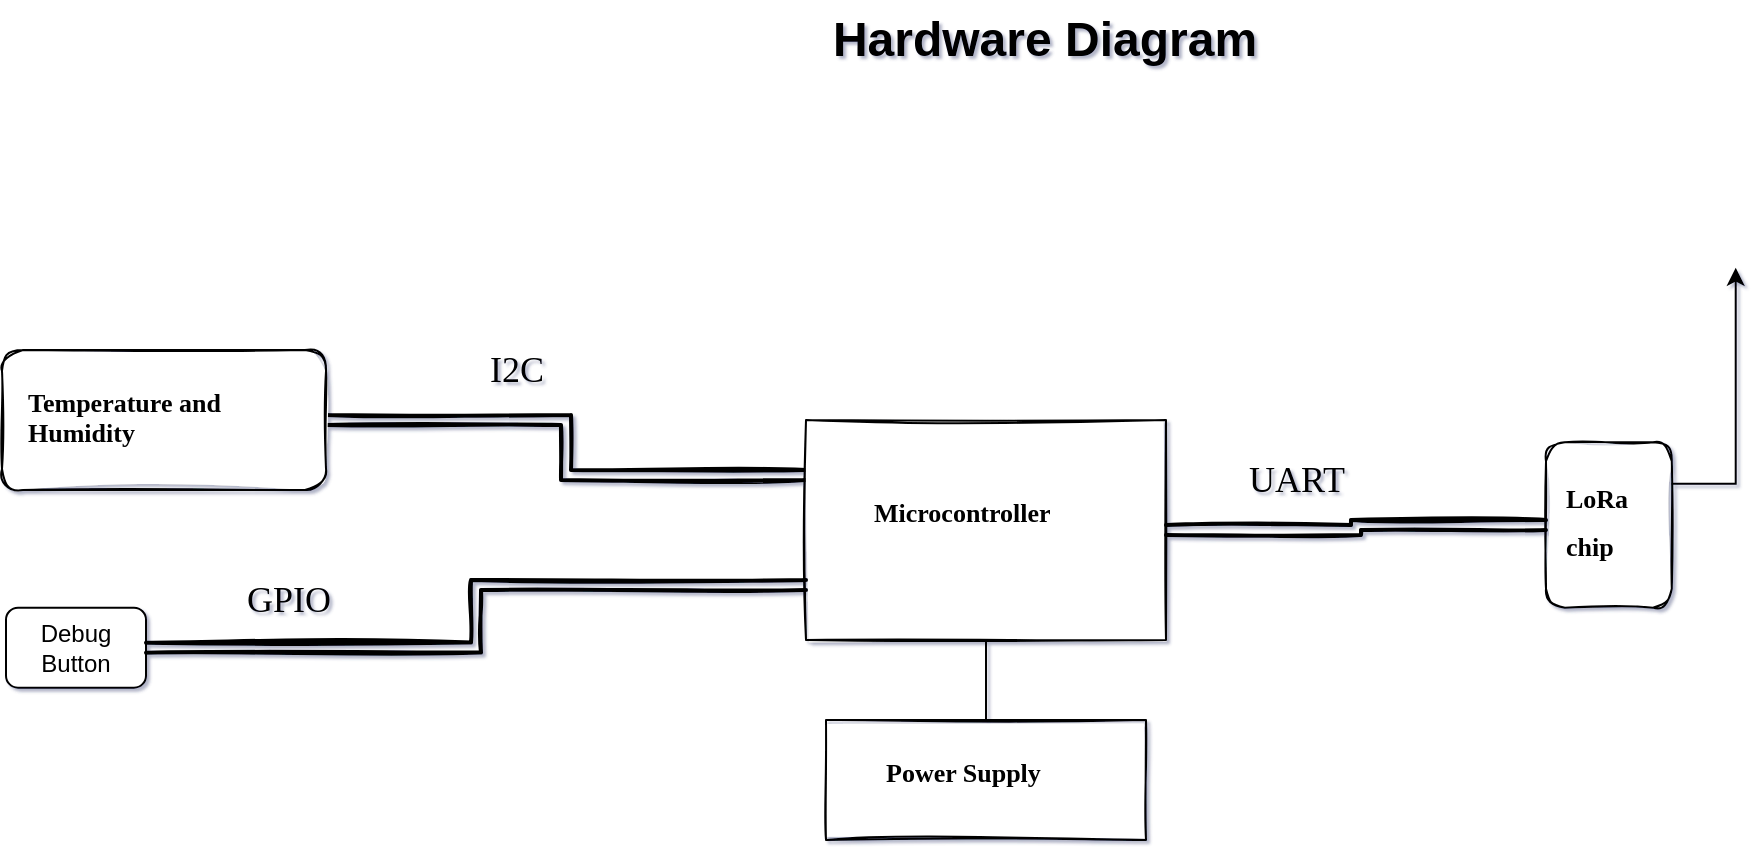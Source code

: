 <mxfile version="17.4.2" type="device"><diagram name="Page-1" id="74b105a0-9070-1c63-61bc-23e55f88626e"><mxGraphModel dx="3031.5" dy="652" grid="1" gridSize="10" guides="1" tooltips="1" connect="1" arrows="1" fold="1" page="1" pageScale="1.5" pageWidth="1169" pageHeight="826" background="none" math="0" shadow="1"><root><mxCell id="0" style=";html=1;"/><mxCell id="1" style=";html=1;" parent="0"/><mxCell id="10b056a9c633e61c-30" value="Hardware Diagram" style="text;strokeColor=none;fillColor=none;html=1;fontSize=24;fontStyle=1;verticalAlign=middle;align=center;sketch=1;" parent="1" vertex="1"><mxGeometry x="-976.5" y="20" width="230" height="40" as="geometry"/></mxCell><mxCell id="D7arR272FUeZ5KxwCnJ4-37" style="edgeStyle=orthogonalEdgeStyle;shape=link;rounded=0;sketch=1;orthogonalLoop=1;jettySize=auto;html=1;exitX=1;exitY=0.5;exitDx=0;exitDy=0;entryX=0;entryY=0.25;entryDx=0;entryDy=0;fontFamily=Comic Sans MS;fontSize=13;strokeColor=default;strokeWidth=2;" parent="1" source="Zv5B4RZl4uu3PfgBXF20-2" target="Zv5B4RZl4uu3PfgBXF20-6" edge="1"><mxGeometry relative="1" as="geometry"/></mxCell><mxCell id="Zv5B4RZl4uu3PfgBXF20-6" value="" style="rounded=0;whiteSpace=wrap;html=1;sketch=1;" parent="1" vertex="1"><mxGeometry x="-980" y="230" width="180" height="110" as="geometry"/></mxCell><mxCell id="D7arR272FUeZ5KxwCnJ4-29" value="&lt;h1 style=&quot;font-size: 13px&quot;&gt;Microcontroller&lt;/h1&gt;" style="text;html=1;strokeColor=none;fillColor=none;spacing=5;spacingTop=-20;whiteSpace=wrap;overflow=hidden;rounded=0;sketch=1;fontFamily=Comic Sans MS;" parent="1" vertex="1"><mxGeometry x="-951.25" y="270" width="122.5" height="30" as="geometry"/></mxCell><mxCell id="GWLUxJtYmn2wIPjSiLnT-2" value="" style="group" vertex="1" connectable="0" parent="1"><mxGeometry x="-610" y="241.17" width="94.86" height="82.66" as="geometry"/></mxCell><mxCell id="Zv5B4RZl4uu3PfgBXF20-7" value="" style="rounded=1;whiteSpace=wrap;html=1;sketch=1;rotation=-90;" parent="GWLUxJtYmn2wIPjSiLnT-2" vertex="1"><mxGeometry x="-9.88" y="9.88" width="82.66" height="62.9" as="geometry"/></mxCell><mxCell id="D7arR272FUeZ5KxwCnJ4-32" value="&lt;h1 style=&quot;font-size: 13px&quot;&gt;LoRa&lt;/h1&gt;&lt;h1 style=&quot;font-size: 13px&quot;&gt;chip&lt;/h1&gt;" style="text;html=1;strokeColor=none;fillColor=none;spacing=5;spacingTop=-20;whiteSpace=wrap;overflow=hidden;rounded=0;sketch=1;fontFamily=Comic Sans MS;" parent="GWLUxJtYmn2wIPjSiLnT-2" vertex="1"><mxGeometry x="4.86" y="22.32" width="60" height="40.38" as="geometry"/></mxCell><mxCell id="GWLUxJtYmn2wIPjSiLnT-1" value="" style="endArrow=classic;html=1;rounded=0;exitX=0.75;exitY=1;exitDx=0;exitDy=0;" edge="1" parent="GWLUxJtYmn2wIPjSiLnT-2" source="Zv5B4RZl4uu3PfgBXF20-7"><mxGeometry width="50" height="50" relative="1" as="geometry"><mxPoint x="124.86" y="7.64" as="sourcePoint"/><mxPoint x="94.86" y="-87.3" as="targetPoint"/><Array as="points"><mxPoint x="94.86" y="20.7"/></Array></mxGeometry></mxCell><mxCell id="GWLUxJtYmn2wIPjSiLnT-3" value="" style="group" vertex="1" connectable="0" parent="1"><mxGeometry x="-1382" y="195" width="162" height="70" as="geometry"/></mxCell><mxCell id="Zv5B4RZl4uu3PfgBXF20-2" value="" style="rounded=1;whiteSpace=wrap;html=1;sketch=1;fontFamily=Comic Sans MS;" parent="GWLUxJtYmn2wIPjSiLnT-3" vertex="1"><mxGeometry width="162" height="70" as="geometry"/></mxCell><mxCell id="D7arR272FUeZ5KxwCnJ4-27" value="&lt;h1 style=&quot;font-size: 13px&quot;&gt;Temperature and Humidity&lt;/h1&gt;&lt;h1 style=&quot;font-size: 13px&quot;&gt;Sensor&lt;/h1&gt;" style="text;html=1;strokeColor=none;fillColor=none;spacing=5;spacingTop=-20;whiteSpace=wrap;overflow=hidden;rounded=0;sketch=1;fontFamily=Comic Sans MS;" parent="GWLUxJtYmn2wIPjSiLnT-3" vertex="1"><mxGeometry x="7.5" y="20" width="147" height="30" as="geometry"/></mxCell><mxCell id="GWLUxJtYmn2wIPjSiLnT-4" style="edgeStyle=orthogonalEdgeStyle;shape=link;rounded=0;sketch=1;orthogonalLoop=1;jettySize=auto;html=1;exitX=1;exitY=0.5;exitDx=0;exitDy=0;entryX=0.5;entryY=0;entryDx=0;entryDy=0;fontFamily=Comic Sans MS;fontSize=13;strokeColor=default;strokeWidth=2;" edge="1" parent="1" source="Zv5B4RZl4uu3PfgBXF20-6" target="Zv5B4RZl4uu3PfgBXF20-7"><mxGeometry relative="1" as="geometry"><mxPoint x="-760" y="264.2" as="sourcePoint"/><mxPoint x="-687" y="263.95" as="targetPoint"/></mxGeometry></mxCell><mxCell id="GWLUxJtYmn2wIPjSiLnT-5" value="Debug Button" style="rounded=1;whiteSpace=wrap;html=1;container=1;" vertex="1" parent="1"><mxGeometry x="-1380" y="323.83" width="70" height="40" as="geometry"/></mxCell><mxCell id="GWLUxJtYmn2wIPjSiLnT-6" style="edgeStyle=orthogonalEdgeStyle;shape=link;rounded=0;sketch=1;orthogonalLoop=1;jettySize=auto;html=1;exitX=1;exitY=0.5;exitDx=0;exitDy=0;entryX=0;entryY=0.75;entryDx=0;entryDy=0;fontFamily=Comic Sans MS;fontSize=13;strokeColor=default;strokeWidth=2;" edge="1" parent="1" source="GWLUxJtYmn2wIPjSiLnT-5" target="Zv5B4RZl4uu3PfgBXF20-6"><mxGeometry relative="1" as="geometry"><mxPoint x="-1290" y="360" as="sourcePoint"/><mxPoint x="-1100" y="360" as="targetPoint"/></mxGeometry></mxCell><mxCell id="GWLUxJtYmn2wIPjSiLnT-9" value="&lt;font face=&quot;Comic Sans MS&quot; style=&quot;font-size: 18px&quot;&gt;I2C&lt;/font&gt;" style="text;html=1;align=center;verticalAlign=middle;resizable=0;points=[];autosize=1;strokeColor=none;fillColor=none;" vertex="1" parent="1"><mxGeometry x="-1150" y="195" width="50" height="20" as="geometry"/></mxCell><mxCell id="GWLUxJtYmn2wIPjSiLnT-19" value="&lt;font face=&quot;Comic Sans MS&quot; style=&quot;font-size: 18px&quot;&gt;GPIO&lt;/font&gt;" style="text;html=1;align=center;verticalAlign=middle;resizable=0;points=[];autosize=1;strokeColor=none;fillColor=none;" vertex="1" parent="1"><mxGeometry x="-1269" y="310" width="60" height="20" as="geometry"/></mxCell><mxCell id="GWLUxJtYmn2wIPjSiLnT-20" value="&lt;font face=&quot;Comic Sans MS&quot; style=&quot;font-size: 18px&quot;&gt;UART&lt;/font&gt;" style="text;html=1;align=center;verticalAlign=middle;resizable=0;points=[];autosize=1;strokeColor=none;fillColor=none;" vertex="1" parent="1"><mxGeometry x="-770" y="250" width="70" height="20" as="geometry"/></mxCell><mxCell id="GWLUxJtYmn2wIPjSiLnT-23" value="" style="group" vertex="1" connectable="0" parent="1"><mxGeometry x="-970" y="380" width="160" height="60" as="geometry"/></mxCell><mxCell id="Zv5B4RZl4uu3PfgBXF20-10" value="" style="rounded=0;whiteSpace=wrap;html=1;sketch=1;" parent="GWLUxJtYmn2wIPjSiLnT-23" vertex="1"><mxGeometry width="160" height="60" as="geometry"/></mxCell><mxCell id="D7arR272FUeZ5KxwCnJ4-33" value="&lt;h1 style=&quot;font-size: 13px&quot;&gt;Power Supply&amp;nbsp;&lt;/h1&gt;" style="text;html=1;strokeColor=none;fillColor=none;spacing=5;spacingTop=-20;whiteSpace=wrap;overflow=hidden;rounded=0;sketch=1;fontFamily=Comic Sans MS;" parent="GWLUxJtYmn2wIPjSiLnT-23" vertex="1"><mxGeometry x="25.25" y="20" width="110" height="30" as="geometry"/></mxCell><mxCell id="GWLUxJtYmn2wIPjSiLnT-26" value="" style="endArrow=none;html=1;rounded=0;fontFamily=Comic Sans MS;fontSize=18;entryX=0.5;entryY=1;entryDx=0;entryDy=0;exitX=0.5;exitY=0;exitDx=0;exitDy=0;" edge="1" parent="1" source="Zv5B4RZl4uu3PfgBXF20-10" target="Zv5B4RZl4uu3PfgBXF20-6"><mxGeometry width="50" height="50" relative="1" as="geometry"><mxPoint x="-840" y="420" as="sourcePoint"/><mxPoint x="-790" y="370" as="targetPoint"/><Array as="points"><mxPoint x="-890" y="380"/></Array></mxGeometry></mxCell></root></mxGraphModel></diagram></mxfile>